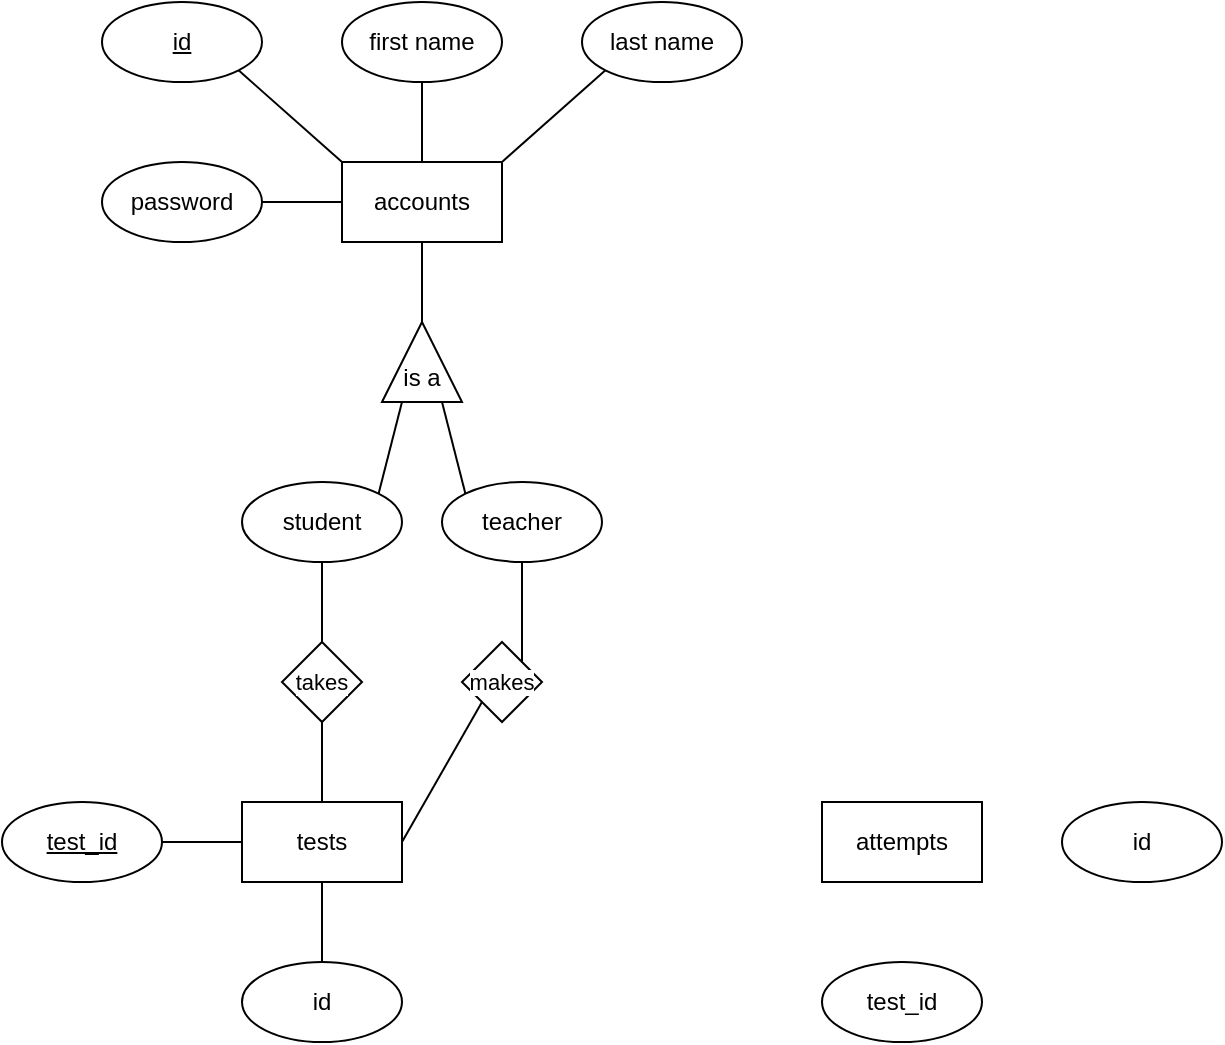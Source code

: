 <mxfile version="26.1.1">
  <diagram name="Page-1" id="jqU9jxVEnXfVnfZuGpku">
    <mxGraphModel dx="1050" dy="522" grid="1" gridSize="10" guides="1" tooltips="1" connect="1" arrows="1" fold="1" page="1" pageScale="1" pageWidth="850" pageHeight="1100" math="0" shadow="0">
      <root>
        <mxCell id="0" />
        <mxCell id="1" parent="0" />
        <mxCell id="iJpix580n_bBGXiEm7MX-1" value="accounts" style="rounded=0;whiteSpace=wrap;html=1;" vertex="1" parent="1">
          <mxGeometry x="200" y="120" width="80" height="40" as="geometry" />
        </mxCell>
        <mxCell id="iJpix580n_bBGXiEm7MX-2" value="&lt;u&gt;id&lt;/u&gt;" style="ellipse;whiteSpace=wrap;html=1;" vertex="1" parent="1">
          <mxGeometry x="80" y="40" width="80" height="40" as="geometry" />
        </mxCell>
        <mxCell id="iJpix580n_bBGXiEm7MX-3" value="first name" style="ellipse;whiteSpace=wrap;html=1;" vertex="1" parent="1">
          <mxGeometry x="200" y="40" width="80" height="40" as="geometry" />
        </mxCell>
        <mxCell id="iJpix580n_bBGXiEm7MX-4" value="last name" style="ellipse;whiteSpace=wrap;html=1;" vertex="1" parent="1">
          <mxGeometry x="320" y="40" width="80" height="40" as="geometry" />
        </mxCell>
        <mxCell id="iJpix580n_bBGXiEm7MX-5" value="password" style="ellipse;whiteSpace=wrap;html=1;" vertex="1" parent="1">
          <mxGeometry x="80" y="120" width="80" height="40" as="geometry" />
        </mxCell>
        <mxCell id="iJpix580n_bBGXiEm7MX-7" value="" style="endArrow=none;html=1;rounded=0;exitX=1;exitY=0.5;exitDx=0;exitDy=0;entryX=0;entryY=0.5;entryDx=0;entryDy=0;" edge="1" parent="1" source="iJpix580n_bBGXiEm7MX-5" target="iJpix580n_bBGXiEm7MX-1">
          <mxGeometry width="50" height="50" relative="1" as="geometry">
            <mxPoint x="180" y="240" as="sourcePoint" />
            <mxPoint x="230" y="190" as="targetPoint" />
          </mxGeometry>
        </mxCell>
        <mxCell id="iJpix580n_bBGXiEm7MX-9" value="" style="endArrow=none;html=1;rounded=0;entryX=0.5;entryY=1;entryDx=0;entryDy=0;" edge="1" parent="1" target="iJpix580n_bBGXiEm7MX-1">
          <mxGeometry width="50" height="50" relative="1" as="geometry">
            <mxPoint x="240" y="200" as="sourcePoint" />
            <mxPoint x="140" y="160" as="targetPoint" />
          </mxGeometry>
        </mxCell>
        <mxCell id="iJpix580n_bBGXiEm7MX-10" value="" style="endArrow=none;html=1;rounded=0;entryX=1;entryY=1;entryDx=0;entryDy=0;exitX=0;exitY=0;exitDx=0;exitDy=0;" edge="1" parent="1" source="iJpix580n_bBGXiEm7MX-1" target="iJpix580n_bBGXiEm7MX-2">
          <mxGeometry width="50" height="50" relative="1" as="geometry">
            <mxPoint x="130" y="140" as="sourcePoint" />
            <mxPoint x="180" y="90" as="targetPoint" />
          </mxGeometry>
        </mxCell>
        <mxCell id="iJpix580n_bBGXiEm7MX-11" value="" style="endArrow=none;html=1;rounded=0;entryX=0.5;entryY=1;entryDx=0;entryDy=0;exitX=0.5;exitY=0;exitDx=0;exitDy=0;" edge="1" parent="1" source="iJpix580n_bBGXiEm7MX-1" target="iJpix580n_bBGXiEm7MX-3">
          <mxGeometry width="50" height="50" relative="1" as="geometry">
            <mxPoint x="200" y="240" as="sourcePoint" />
            <mxPoint x="250" y="190" as="targetPoint" />
          </mxGeometry>
        </mxCell>
        <mxCell id="iJpix580n_bBGXiEm7MX-12" value="" style="endArrow=none;html=1;rounded=0;entryX=0;entryY=1;entryDx=0;entryDy=0;exitX=1;exitY=0;exitDx=0;exitDy=0;" edge="1" parent="1" source="iJpix580n_bBGXiEm7MX-1" target="iJpix580n_bBGXiEm7MX-4">
          <mxGeometry width="50" height="50" relative="1" as="geometry">
            <mxPoint x="310" y="180" as="sourcePoint" />
            <mxPoint x="360" y="130" as="targetPoint" />
          </mxGeometry>
        </mxCell>
        <mxCell id="iJpix580n_bBGXiEm7MX-13" value="tests" style="rounded=0;whiteSpace=wrap;html=1;" vertex="1" parent="1">
          <mxGeometry x="150" y="440" width="80" height="40" as="geometry" />
        </mxCell>
        <mxCell id="iJpix580n_bBGXiEm7MX-22" style="edgeStyle=orthogonalEdgeStyle;rounded=0;orthogonalLoop=1;jettySize=auto;html=1;exitX=1;exitY=0.5;exitDx=0;exitDy=0;endArrow=none;startFill=0;" edge="1" parent="1" source="iJpix580n_bBGXiEm7MX-14" target="iJpix580n_bBGXiEm7MX-13">
          <mxGeometry relative="1" as="geometry" />
        </mxCell>
        <mxCell id="iJpix580n_bBGXiEm7MX-14" value="&lt;u&gt;test_id&lt;/u&gt;" style="ellipse;whiteSpace=wrap;html=1;" vertex="1" parent="1">
          <mxGeometry x="30" y="440" width="80" height="40" as="geometry" />
        </mxCell>
        <mxCell id="iJpix580n_bBGXiEm7MX-23" style="edgeStyle=orthogonalEdgeStyle;shape=connector;rounded=0;orthogonalLoop=1;jettySize=auto;html=1;exitX=0.5;exitY=0;exitDx=0;exitDy=0;entryX=0.5;entryY=1;entryDx=0;entryDy=0;strokeColor=default;align=center;verticalAlign=middle;fontFamily=Helvetica;fontSize=11;fontColor=default;labelBackgroundColor=default;startFill=0;endArrow=none;" edge="1" parent="1" source="iJpix580n_bBGXiEm7MX-15" target="iJpix580n_bBGXiEm7MX-13">
          <mxGeometry relative="1" as="geometry" />
        </mxCell>
        <mxCell id="iJpix580n_bBGXiEm7MX-15" value="id" style="ellipse;whiteSpace=wrap;html=1;" vertex="1" parent="1">
          <mxGeometry x="150" y="520" width="80" height="40" as="geometry" />
        </mxCell>
        <mxCell id="iJpix580n_bBGXiEm7MX-16" value="&lt;div&gt;&lt;br&gt;&lt;/div&gt;is a" style="triangle;whiteSpace=wrap;html=1;direction=north;" vertex="1" parent="1">
          <mxGeometry x="220" y="200" width="40" height="40" as="geometry" />
        </mxCell>
        <mxCell id="iJpix580n_bBGXiEm7MX-17" value="student" style="ellipse;whiteSpace=wrap;html=1;" vertex="1" parent="1">
          <mxGeometry x="150" y="280" width="80" height="40" as="geometry" />
        </mxCell>
        <mxCell id="iJpix580n_bBGXiEm7MX-19" value="teacher" style="ellipse;whiteSpace=wrap;html=1;" vertex="1" parent="1">
          <mxGeometry x="250" y="280" width="80" height="40" as="geometry" />
        </mxCell>
        <mxCell id="iJpix580n_bBGXiEm7MX-20" value="" style="endArrow=none;html=1;rounded=0;entryX=0;entryY=0.25;entryDx=0;entryDy=0;exitX=1;exitY=0;exitDx=0;exitDy=0;" edge="1" parent="1" source="iJpix580n_bBGXiEm7MX-17" target="iJpix580n_bBGXiEm7MX-16">
          <mxGeometry width="50" height="50" relative="1" as="geometry">
            <mxPoint x="130" y="290" as="sourcePoint" />
            <mxPoint x="180" y="240" as="targetPoint" />
          </mxGeometry>
        </mxCell>
        <mxCell id="iJpix580n_bBGXiEm7MX-21" value="" style="endArrow=none;html=1;rounded=0;entryX=0;entryY=0.75;entryDx=0;entryDy=0;exitX=0;exitY=0;exitDx=0;exitDy=0;" edge="1" parent="1" source="iJpix580n_bBGXiEm7MX-19" target="iJpix580n_bBGXiEm7MX-16">
          <mxGeometry width="50" height="50" relative="1" as="geometry">
            <mxPoint x="190" y="390" as="sourcePoint" />
            <mxPoint x="240" y="340" as="targetPoint" />
          </mxGeometry>
        </mxCell>
        <mxCell id="iJpix580n_bBGXiEm7MX-25" style="edgeStyle=orthogonalEdgeStyle;shape=connector;rounded=0;orthogonalLoop=1;jettySize=auto;html=1;exitX=0.5;exitY=0;exitDx=0;exitDy=0;entryX=0.5;entryY=1;entryDx=0;entryDy=0;strokeColor=default;align=center;verticalAlign=middle;fontFamily=Helvetica;fontSize=11;fontColor=default;labelBackgroundColor=default;startFill=0;endArrow=none;" edge="1" parent="1" source="iJpix580n_bBGXiEm7MX-24" target="iJpix580n_bBGXiEm7MX-17">
          <mxGeometry relative="1" as="geometry" />
        </mxCell>
        <mxCell id="iJpix580n_bBGXiEm7MX-26" style="edgeStyle=orthogonalEdgeStyle;shape=connector;rounded=0;orthogonalLoop=1;jettySize=auto;html=1;exitX=0.5;exitY=1;exitDx=0;exitDy=0;entryX=0.5;entryY=0;entryDx=0;entryDy=0;strokeColor=default;align=center;verticalAlign=middle;fontFamily=Helvetica;fontSize=11;fontColor=default;labelBackgroundColor=default;startFill=0;endArrow=none;" edge="1" parent="1" source="iJpix580n_bBGXiEm7MX-24" target="iJpix580n_bBGXiEm7MX-13">
          <mxGeometry relative="1" as="geometry" />
        </mxCell>
        <mxCell id="iJpix580n_bBGXiEm7MX-24" value="takes" style="rhombus;whiteSpace=wrap;html=1;fontFamily=Helvetica;fontSize=11;fontColor=default;labelBackgroundColor=default;" vertex="1" parent="1">
          <mxGeometry x="170" y="360" width="40" height="40" as="geometry" />
        </mxCell>
        <mxCell id="iJpix580n_bBGXiEm7MX-27" value="makes" style="rhombus;whiteSpace=wrap;html=1;fontFamily=Helvetica;fontSize=11;fontColor=default;labelBackgroundColor=default;" vertex="1" parent="1">
          <mxGeometry x="260" y="360" width="40" height="40" as="geometry" />
        </mxCell>
        <mxCell id="iJpix580n_bBGXiEm7MX-35" value="" style="endArrow=none;html=1;rounded=0;strokeColor=default;align=center;verticalAlign=middle;fontFamily=Helvetica;fontSize=11;fontColor=default;labelBackgroundColor=default;entryX=0.5;entryY=1;entryDx=0;entryDy=0;exitX=1;exitY=0;exitDx=0;exitDy=0;" edge="1" parent="1" source="iJpix580n_bBGXiEm7MX-27" target="iJpix580n_bBGXiEm7MX-19">
          <mxGeometry width="50" height="50" relative="1" as="geometry">
            <mxPoint x="330" y="380" as="sourcePoint" />
            <mxPoint x="380" y="330" as="targetPoint" />
          </mxGeometry>
        </mxCell>
        <mxCell id="iJpix580n_bBGXiEm7MX-36" value="" style="endArrow=none;html=1;rounded=0;strokeColor=default;align=center;verticalAlign=middle;fontFamily=Helvetica;fontSize=11;fontColor=default;labelBackgroundColor=default;entryX=0;entryY=1;entryDx=0;entryDy=0;exitX=1;exitY=0.5;exitDx=0;exitDy=0;" edge="1" parent="1" source="iJpix580n_bBGXiEm7MX-13" target="iJpix580n_bBGXiEm7MX-27">
          <mxGeometry width="50" height="50" relative="1" as="geometry">
            <mxPoint x="290" y="470" as="sourcePoint" />
            <mxPoint x="340" y="420" as="targetPoint" />
          </mxGeometry>
        </mxCell>
        <mxCell id="iJpix580n_bBGXiEm7MX-37" value="attempts" style="rounded=0;whiteSpace=wrap;html=1;" vertex="1" parent="1">
          <mxGeometry x="440" y="440" width="80" height="40" as="geometry" />
        </mxCell>
        <mxCell id="iJpix580n_bBGXiEm7MX-38" value="test_id" style="ellipse;whiteSpace=wrap;html=1;" vertex="1" parent="1">
          <mxGeometry x="440" y="520" width="80" height="40" as="geometry" />
        </mxCell>
        <mxCell id="iJpix580n_bBGXiEm7MX-39" value="id" style="ellipse;whiteSpace=wrap;html=1;" vertex="1" parent="1">
          <mxGeometry x="560" y="440" width="80" height="40" as="geometry" />
        </mxCell>
      </root>
    </mxGraphModel>
  </diagram>
</mxfile>
